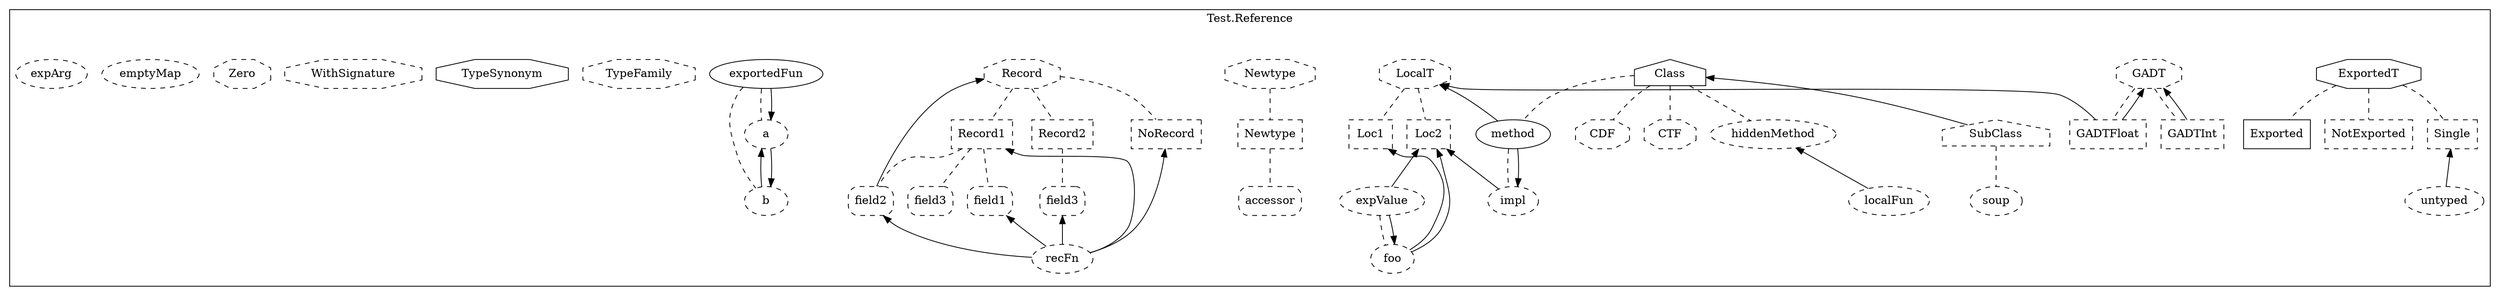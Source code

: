 digraph calligraphy {
    node [style=filled fillcolor="#ffffffcf"];
    graph [outputorder=edgesfirst];
    subgraph cluster_module_module_0 {
        label="Test.Reference";
        subgraph cluster_node_0 {
            style=invis;
            node_0 [label="Class",shape=house,style="filled"];
            node_1 [label="CDF",shape=octagon,style="dashed, filled"];
            "node_0" -> "node_1" [style=dashed,arrowhead=none];
            node_2 [label="CTF",shape=octagon,style="dashed, filled"];
            "node_0" -> "node_2" [style=dashed,arrowhead=none];
            node_3 [label="hiddenMethod",shape=ellipse,style="dashed, filled"];
            "node_0" -> "node_3" [style=dashed,arrowhead=none];
            subgraph cluster_node_4 {
                style=invis;
                node_4 [label="method",shape=ellipse,style="filled"];
                node_5 [label="impl",shape=ellipse,style="dashed, filled"];
                "node_4" -> "node_5" [style=dashed,arrowhead=none];
            }
            "node_0" -> "node_4" [style=dashed,arrowhead=none];
        }
        subgraph cluster_node_6 {
            style=invis;
            node_6 [label="ExportedT",shape=octagon,style="filled"];
            node_7 [label="Exported",shape=box,style="filled"];
            "node_6" -> "node_7" [style=dashed,arrowhead=none];
            node_8 [label="NotExported",shape=box,style="dashed, filled"];
            "node_6" -> "node_8" [style=dashed,arrowhead=none];
            node_9 [label="Single",shape=box,style="dashed, filled"];
            "node_6" -> "node_9" [style=dashed,arrowhead=none];
        }
        subgraph cluster_node_10 {
            style=invis;
            node_10 [label="GADT",shape=octagon,style="dashed, filled"];
            node_11 [label="GADTFloat",shape=box,style="dashed, filled"];
            "node_10" -> "node_11" [style=dashed,arrowhead=none];
            node_12 [label="GADTInt",shape=box,style="dashed, filled"];
            "node_10" -> "node_12" [style=dashed,arrowhead=none];
        }
        subgraph cluster_node_13 {
            style=invis;
            node_13 [label="LocalT",shape=octagon,style="dashed, filled"];
            node_14 [label="Loc1",shape=box,style="dashed, filled"];
            "node_13" -> "node_14" [style=dashed,arrowhead=none];
            node_15 [label="Loc2",shape=box,style="dashed, filled"];
            "node_13" -> "node_15" [style=dashed,arrowhead=none];
        }
        subgraph cluster_node_16 {
            style=invis;
            node_16 [label="Newtype",shape=octagon,style="dashed, filled"];
            subgraph cluster_node_17 {
                style=invis;
                node_17 [label="Newtype",shape=box,style="dashed, filled"];
                node_18 [label="accessor",shape=box,style="rounded, dashed, filled"];
                "node_17" -> "node_18" [style=dashed,arrowhead=none];
            }
            "node_16" -> "node_17" [style=dashed,arrowhead=none];
        }
        subgraph cluster_node_19 {
            style=invis;
            node_19 [label="Record",shape=octagon,style="dashed, filled"];
            node_20 [label="NoRecord",shape=box,style="dashed, filled"];
            "node_19" -> "node_20" [style=dashed,arrowhead=none];
            subgraph cluster_node_21 {
                style=invis;
                node_21 [label="Record1",shape=box,style="dashed, filled"];
                node_22 [label="field1",shape=box,style="rounded, dashed, filled"];
                "node_21" -> "node_22" [style=dashed,arrowhead=none];
                node_23 [label="field2",shape=box,style="rounded, dashed, filled"];
                "node_21" -> "node_23" [style=dashed,arrowhead=none];
                node_24 [label="field3",shape=box,style="rounded, dashed, filled"];
                "node_21" -> "node_24" [style=dashed,arrowhead=none];
            }
            "node_19" -> "node_21" [style=dashed,arrowhead=none];
            subgraph cluster_node_25 {
                style=invis;
                node_25 [label="Record2",shape=box,style="dashed, filled"];
                node_26 [label="field3",shape=box,style="rounded, dashed, filled"];
                "node_25" -> "node_26" [style=dashed,arrowhead=none];
            }
            "node_19" -> "node_25" [style=dashed,arrowhead=none];
        }
        subgraph cluster_node_27 {
            style=invis;
            node_27 [label="SubClass",shape=house,style="dashed, filled"];
            node_28 [label="soup",shape=ellipse,style="dashed, filled"];
            "node_27" -> "node_28" [style=dashed,arrowhead=none];
        }
        node_29 [label="TypeFamily",shape=octagon,style="dashed, filled"];
        node_30 [label="TypeSynonym",shape=octagon,style="filled"];
        node_31 [label="WithSignature",shape=octagon,style="dashed, filled"];
        node_32 [label="Zero",shape=octagon,style="dashed, filled"];
        node_33 [label="emptyMap",shape=ellipse,style="dashed, filled"];
        node_34 [label="expArg",shape=ellipse,style="dashed, filled"];
        subgraph cluster_node_35 {
            style=invis;
            node_35 [label="expValue",shape=ellipse,style="dashed, filled"];
            node_36 [label="foo",shape=ellipse,style="dashed, filled"];
            "node_35" -> "node_36" [style=dashed,arrowhead=none];
        }
        subgraph cluster_node_37 {
            style=invis;
            node_37 [label="exportedFun",shape=ellipse,style="filled"];
            node_38 [label="a",shape=ellipse,style="dashed, filled"];
            "node_37" -> "node_38" [style=dashed,arrowhead=none];
            node_39 [label="b",shape=ellipse,style="dashed, filled"];
            "node_37" -> "node_39" [style=dashed,arrowhead=none];
        }
        node_40 [label="localFun",shape=ellipse,style="dashed, filled"];
        node_41 [label="recFn",shape=ellipse,style="dashed, filled"];
        node_42 [label="untyped",shape=ellipse,style="dashed, filled"];
    }
    "node_10" -> "node_11" [dir=back];
    "node_13" -> "node_11" [dir=back];
    "node_10" -> "node_12" [dir=back];
    "node_19" -> "node_23" [dir=back];
    "node_0" -> "node_27" [dir=back];
    "node_15" -> "node_35" [dir=back];
    "node_36" -> "node_35" [dir=back];
    "node_14" -> "node_36" [dir=back];
    "node_15" -> "node_36" [dir=back];
    "node_38" -> "node_37" [dir=back];
    "node_39" -> "node_38" [dir=back];
    "node_38" -> "node_39" [dir=back];
    "node_13" -> "node_4" [dir=back];
    "node_5" -> "node_4" [dir=back];
    "node_3" -> "node_40" [dir=back];
    "node_20" -> "node_41" [dir=back];
    "node_21" -> "node_41" [dir=back];
    "node_22" -> "node_41" [dir=back];
    "node_23" -> "node_41" [dir=back];
    "node_26" -> "node_41" [dir=back];
    "node_9" -> "node_42" [dir=back];
    "node_15" -> "node_5" [dir=back];
}
